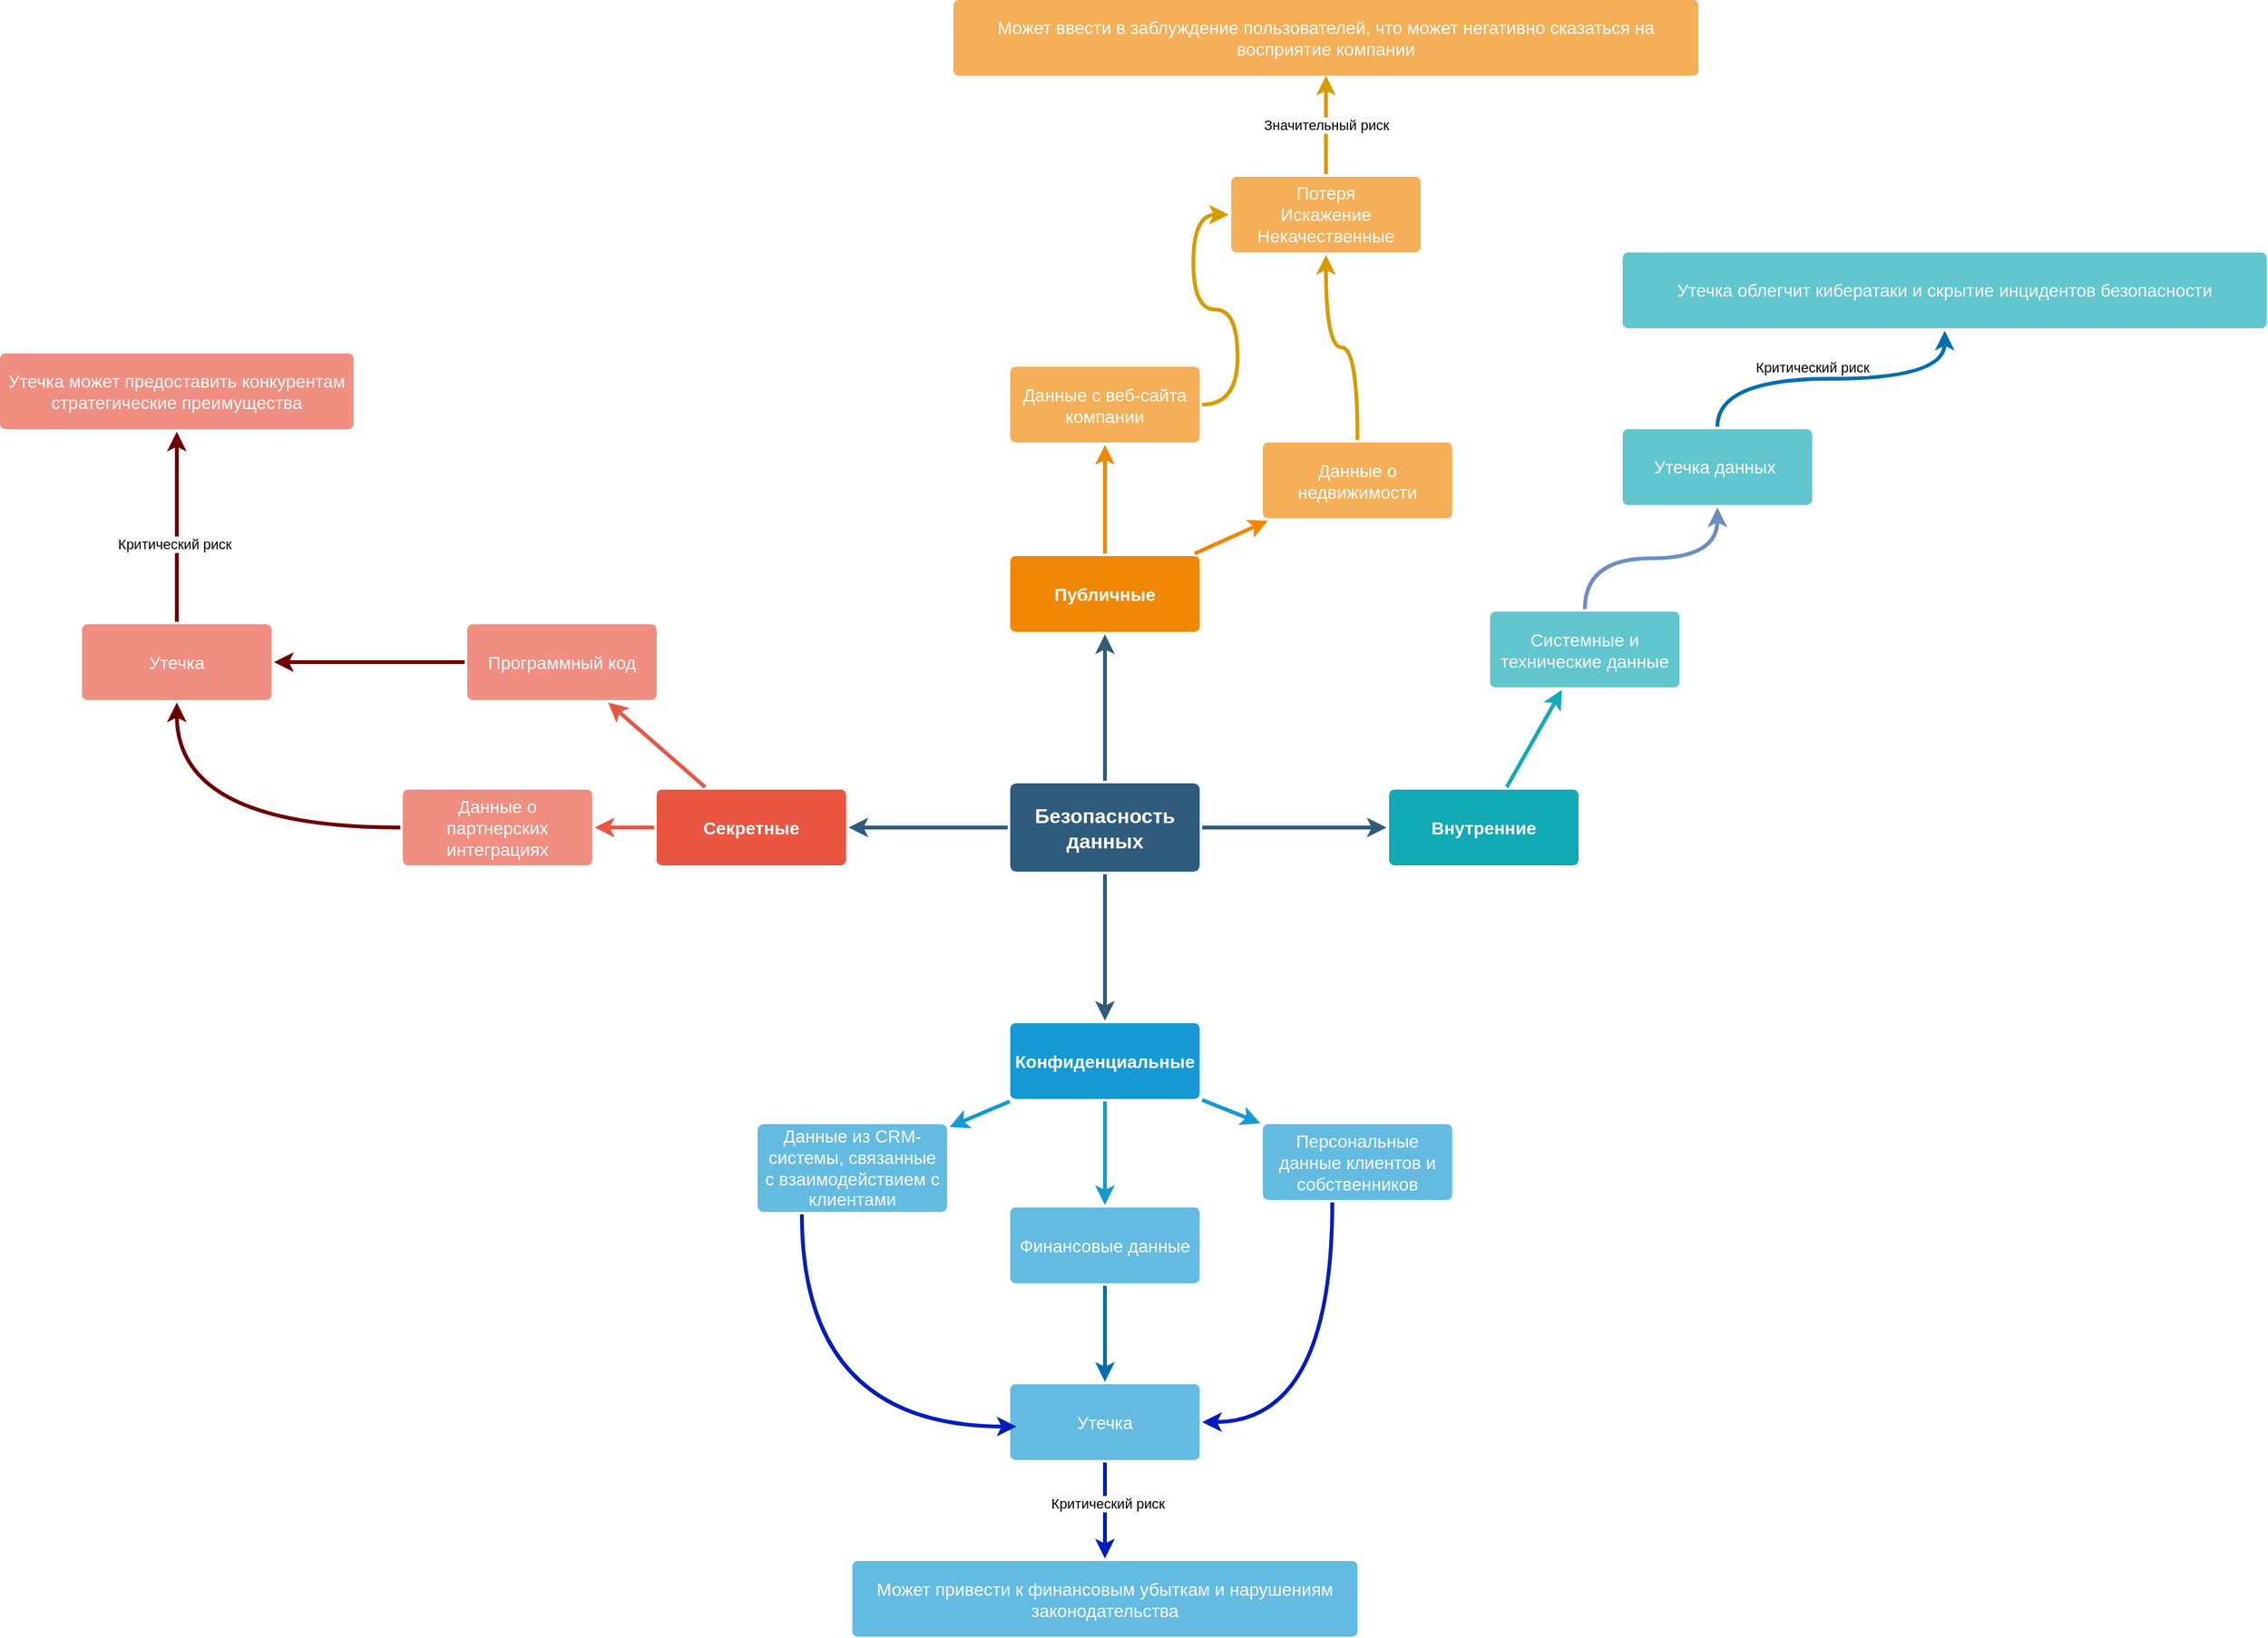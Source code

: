 <mxfile version="25.0.3">
  <diagram id="6a731a19-8d31-9384-78a2-239565b7b9f0" name="Page-1">
    <mxGraphModel dx="4199" dy="2925" grid="1" gridSize="10" guides="1" tooltips="1" connect="1" arrows="1" fold="1" page="1" pageScale="1" pageWidth="1169" pageHeight="827" background="none" math="0" shadow="0">
      <root>
        <mxCell id="0" />
        <mxCell id="1" parent="0" />
        <mxCell id="1745" value="" style="edgeStyle=none;rounded=0;jumpStyle=none;html=1;shadow=0;labelBackgroundColor=none;startArrow=none;startFill=0;endArrow=classic;endFill=1;jettySize=auto;orthogonalLoop=1;strokeColor=#2F5B7C;strokeWidth=3;fontFamily=Helvetica;fontSize=16;fontColor=#23445D;spacing=5;" parent="1" source="1749" target="1764" edge="1">
          <mxGeometry relative="1" as="geometry" />
        </mxCell>
        <mxCell id="1746" value="" style="edgeStyle=none;rounded=0;jumpStyle=none;html=1;shadow=0;labelBackgroundColor=none;startArrow=none;startFill=0;endArrow=classic;endFill=1;jettySize=auto;orthogonalLoop=1;strokeColor=#2F5B7C;strokeWidth=3;fontFamily=Helvetica;fontSize=16;fontColor=#23445D;spacing=5;" parent="1" source="1749" target="1771" edge="1">
          <mxGeometry relative="1" as="geometry" />
        </mxCell>
        <mxCell id="1747" value="" style="edgeStyle=none;rounded=0;jumpStyle=none;html=1;shadow=0;labelBackgroundColor=none;startArrow=none;startFill=0;endArrow=classic;endFill=1;jettySize=auto;orthogonalLoop=1;strokeColor=#2F5B7C;strokeWidth=3;fontFamily=Helvetica;fontSize=16;fontColor=#23445D;spacing=5;" parent="1" source="1749" target="1760" edge="1">
          <mxGeometry relative="1" as="geometry" />
        </mxCell>
        <mxCell id="1748" value="" style="edgeStyle=none;rounded=0;jumpStyle=none;html=1;shadow=0;labelBackgroundColor=none;startArrow=none;startFill=0;endArrow=classic;endFill=1;jettySize=auto;orthogonalLoop=1;strokeColor=#2F5B7C;strokeWidth=3;fontFamily=Helvetica;fontSize=16;fontColor=#23445D;spacing=5;" parent="1" source="1749" target="1753" edge="1">
          <mxGeometry relative="1" as="geometry" />
        </mxCell>
        <mxCell id="1749" value="Безопасность данных" style="rounded=1;whiteSpace=wrap;html=1;shadow=0;labelBackgroundColor=none;strokeColor=none;strokeWidth=3;fillColor=#2F5B7C;fontFamily=Helvetica;fontSize=16;fontColor=#FFFFFF;align=center;fontStyle=1;spacing=5;arcSize=7;perimeterSpacing=2;" parent="1" vertex="1">
          <mxGeometry x="495" y="380.5" width="150" height="70" as="geometry" />
        </mxCell>
        <mxCell id="1750" value="" style="edgeStyle=none;rounded=1;jumpStyle=none;html=1;shadow=0;labelBackgroundColor=none;startArrow=none;startFill=0;jettySize=auto;orthogonalLoop=1;strokeColor=#E85642;strokeWidth=3;fontFamily=Helvetica;fontSize=14;fontColor=#FFFFFF;spacing=5;fontStyle=1;fillColor=#b0e3e6;" parent="1" source="1753" target="1756" edge="1">
          <mxGeometry relative="1" as="geometry" />
        </mxCell>
        <mxCell id="1751" value="" style="edgeStyle=none;rounded=1;jumpStyle=none;html=1;shadow=0;labelBackgroundColor=none;startArrow=none;startFill=0;jettySize=auto;orthogonalLoop=1;strokeColor=#E85642;strokeWidth=3;fontFamily=Helvetica;fontSize=14;fontColor=#FFFFFF;spacing=5;fontStyle=1;fillColor=#b0e3e6;" parent="1" source="1753" target="1755" edge="1">
          <mxGeometry relative="1" as="geometry" />
        </mxCell>
        <mxCell id="1753" value="Секретные" style="rounded=1;whiteSpace=wrap;html=1;shadow=0;labelBackgroundColor=none;strokeColor=none;strokeWidth=3;fillColor=#e85642;fontFamily=Helvetica;fontSize=14;fontColor=#FFFFFF;align=center;spacing=5;fontStyle=1;arcSize=7;perimeterSpacing=2;" parent="1" vertex="1">
          <mxGeometry x="215" y="385.5" width="150" height="60" as="geometry" />
        </mxCell>
        <mxCell id="hIZVMdQM3vnneMsa7SAL-1798" style="edgeStyle=orthogonalEdgeStyle;rounded=0;orthogonalLoop=1;jettySize=auto;html=1;fillColor=#a20025;strokeColor=#6F0000;strokeWidth=3;curved=1;entryX=0.5;entryY=1;entryDx=0;entryDy=0;" edge="1" parent="1" source="1755" target="hIZVMdQM3vnneMsa7SAL-1799">
          <mxGeometry relative="1" as="geometry">
            <mxPoint x="-160" y="330" as="targetPoint" />
          </mxGeometry>
        </mxCell>
        <mxCell id="1755" value="Данные о партнерских интеграциях" style="rounded=1;whiteSpace=wrap;html=1;shadow=0;labelBackgroundColor=none;strokeColor=none;strokeWidth=3;fillColor=#f08e81;fontFamily=Helvetica;fontSize=14;fontColor=#FFFFFF;align=center;spacing=5;fontStyle=0;arcSize=7;perimeterSpacing=2;" parent="1" vertex="1">
          <mxGeometry x="14" y="385.5" width="150" height="60" as="geometry" />
        </mxCell>
        <mxCell id="hIZVMdQM3vnneMsa7SAL-1800" value="" style="edgeStyle=orthogonalEdgeStyle;rounded=0;orthogonalLoop=1;jettySize=auto;html=1;strokeWidth=3;fillColor=#a20025;strokeColor=#6F0000;" edge="1" parent="1" source="1756" target="hIZVMdQM3vnneMsa7SAL-1799">
          <mxGeometry relative="1" as="geometry" />
        </mxCell>
        <mxCell id="1756" value="Программный код" style="rounded=1;whiteSpace=wrap;html=1;shadow=0;labelBackgroundColor=none;strokeColor=none;strokeWidth=3;fillColor=#f08e81;fontFamily=Helvetica;fontSize=14;fontColor=#FFFFFF;align=center;spacing=5;fontStyle=0;arcSize=7;perimeterSpacing=2;" parent="1" vertex="1">
          <mxGeometry x="65" y="254.5" width="150" height="60" as="geometry" />
        </mxCell>
        <mxCell id="1757" value="" style="edgeStyle=none;rounded=0;jumpStyle=none;html=1;shadow=0;labelBackgroundColor=none;startArrow=none;startFill=0;endArrow=classic;endFill=1;jettySize=auto;orthogonalLoop=1;strokeColor=#1699D3;strokeWidth=3;fontFamily=Helvetica;fontSize=14;fontColor=#FFFFFF;spacing=5;" parent="1" source="1760" target="1763" edge="1">
          <mxGeometry relative="1" as="geometry" />
        </mxCell>
        <mxCell id="1758" value="" style="edgeStyle=none;rounded=0;jumpStyle=none;html=1;shadow=0;labelBackgroundColor=none;startArrow=none;startFill=0;endArrow=classic;endFill=1;jettySize=auto;orthogonalLoop=1;strokeColor=#1699D3;strokeWidth=3;fontFamily=Helvetica;fontSize=14;fontColor=#FFFFFF;spacing=5;" parent="1" source="1760" target="1762" edge="1">
          <mxGeometry relative="1" as="geometry" />
        </mxCell>
        <mxCell id="1759" value="" style="edgeStyle=none;rounded=0;jumpStyle=none;html=1;shadow=0;labelBackgroundColor=none;startArrow=none;startFill=0;endArrow=classic;endFill=1;jettySize=auto;orthogonalLoop=1;strokeColor=#1699D3;strokeWidth=3;fontFamily=Helvetica;fontSize=14;fontColor=#FFFFFF;spacing=5;" parent="1" source="1760" target="1761" edge="1">
          <mxGeometry relative="1" as="geometry" />
        </mxCell>
        <mxCell id="1760" value="Конфиденциальные" style="rounded=1;whiteSpace=wrap;html=1;shadow=0;labelBackgroundColor=none;strokeColor=none;strokeWidth=3;fillColor=#1699d3;fontFamily=Helvetica;fontSize=14;fontColor=#FFFFFF;align=center;spacing=5;fontStyle=1;arcSize=7;perimeterSpacing=2;" parent="1" vertex="1">
          <mxGeometry x="495" y="570.5" width="150" height="60" as="geometry" />
        </mxCell>
        <mxCell id="hIZVMdQM3vnneMsa7SAL-1796" style="edgeStyle=orthogonalEdgeStyle;rounded=0;orthogonalLoop=1;jettySize=auto;html=1;entryX=1;entryY=0.5;entryDx=0;entryDy=0;curved=1;strokeWidth=3;fillColor=#0050ef;strokeColor=#001DBC;" edge="1" parent="1" source="1761" target="hIZVMdQM3vnneMsa7SAL-1791">
          <mxGeometry relative="1" as="geometry">
            <Array as="points">
              <mxPoint x="750" y="887" />
            </Array>
          </mxGeometry>
        </mxCell>
        <mxCell id="1761" value="Персональные данные клиентов и собственников" style="rounded=1;whiteSpace=wrap;html=1;shadow=0;labelBackgroundColor=none;strokeColor=none;strokeWidth=3;fillColor=#64bbe2;fontFamily=Helvetica;fontSize=14;fontColor=#FFFFFF;align=center;spacing=5;arcSize=7;perimeterSpacing=2;" parent="1" vertex="1">
          <mxGeometry x="695" y="650.5" width="150" height="60" as="geometry" />
        </mxCell>
        <mxCell id="hIZVMdQM3vnneMsa7SAL-1792" value="" style="edgeStyle=orthogonalEdgeStyle;rounded=0;orthogonalLoop=1;jettySize=auto;html=1;strokeWidth=3;fillColor=#1ba1e2;strokeColor=#006EAF;" edge="1" parent="1" source="1762" target="hIZVMdQM3vnneMsa7SAL-1791">
          <mxGeometry relative="1" as="geometry" />
        </mxCell>
        <mxCell id="1762" value="Финансовые данные" style="rounded=1;whiteSpace=wrap;html=1;shadow=0;labelBackgroundColor=none;strokeColor=none;strokeWidth=3;fillColor=#64bbe2;fontFamily=Helvetica;fontSize=14;fontColor=#FFFFFF;align=center;spacing=5;arcSize=7;perimeterSpacing=2;" parent="1" vertex="1">
          <mxGeometry x="495" y="716.5" width="150" height="60" as="geometry" />
        </mxCell>
        <mxCell id="1763" value="Данные из CRM-системы, связанные с взаимодействием с клиентами" style="rounded=1;whiteSpace=wrap;html=1;shadow=0;labelBackgroundColor=none;strokeColor=none;strokeWidth=3;fillColor=#64bbe2;fontFamily=Helvetica;fontSize=14;fontColor=#FFFFFF;align=center;spacing=5;arcSize=7;perimeterSpacing=2;" parent="1" vertex="1">
          <mxGeometry x="295" y="650.5" width="150" height="69.5" as="geometry" />
        </mxCell>
        <mxCell id="1764" value="Публичные" style="rounded=1;whiteSpace=wrap;html=1;shadow=0;labelBackgroundColor=none;strokeColor=none;strokeWidth=3;fillColor=#F08705;fontFamily=Helvetica;fontSize=14;fontColor=#FFFFFF;align=center;spacing=5;fontStyle=1;arcSize=7;perimeterSpacing=2;" parent="1" vertex="1">
          <mxGeometry x="495" y="200.5" width="150" height="60" as="geometry" />
        </mxCell>
        <mxCell id="hIZVMdQM3vnneMsa7SAL-1783" style="edgeStyle=orthogonalEdgeStyle;rounded=0;orthogonalLoop=1;jettySize=auto;html=1;entryX=0.5;entryY=1;entryDx=0;entryDy=0;fillColor=#ffe6cc;strokeColor=#d79b00;strokeWidth=3;curved=1;" edge="1" parent="1" source="1765" target="hIZVMdQM3vnneMsa7SAL-1781">
          <mxGeometry relative="1" as="geometry" />
        </mxCell>
        <mxCell id="1765" value="Данные о недвижимости" style="rounded=1;whiteSpace=wrap;html=1;shadow=0;labelBackgroundColor=none;strokeColor=none;strokeWidth=3;fillColor=#f5af58;fontFamily=Helvetica;fontSize=14;fontColor=#FFFFFF;align=center;spacing=5;arcSize=7;perimeterSpacing=2;" parent="1" vertex="1">
          <mxGeometry x="695" y="110.5" width="150" height="60" as="geometry" />
        </mxCell>
        <mxCell id="1766" value="" style="edgeStyle=none;rounded=0;jumpStyle=none;html=1;shadow=0;labelBackgroundColor=none;startArrow=none;startFill=0;endArrow=classic;endFill=1;jettySize=auto;orthogonalLoop=1;strokeColor=#F08705;strokeWidth=3;fontFamily=Helvetica;fontSize=14;fontColor=#FFFFFF;spacing=5;" parent="1" source="1764" target="1765" edge="1">
          <mxGeometry relative="1" as="geometry" />
        </mxCell>
        <mxCell id="hIZVMdQM3vnneMsa7SAL-1782" value="" style="edgeStyle=entityRelationEdgeStyle;rounded=0;orthogonalLoop=1;jettySize=auto;html=1;fillColor=#ffe6cc;strokeColor=#d79b00;strokeWidth=3;curved=1;" edge="1" parent="1" source="1767" target="hIZVMdQM3vnneMsa7SAL-1781">
          <mxGeometry relative="1" as="geometry" />
        </mxCell>
        <mxCell id="1767" value="Данные с веб-сайта компании" style="rounded=1;whiteSpace=wrap;html=1;shadow=0;labelBackgroundColor=none;strokeColor=none;strokeWidth=3;fillColor=#f5af58;fontFamily=Helvetica;fontSize=14;fontColor=#FFFFFF;align=center;spacing=5;arcSize=7;perimeterSpacing=2;" parent="1" vertex="1">
          <mxGeometry x="495" y="50.5" width="150" height="60" as="geometry" />
        </mxCell>
        <mxCell id="1768" value="" style="edgeStyle=none;rounded=0;jumpStyle=none;html=1;shadow=0;labelBackgroundColor=none;startArrow=none;startFill=0;endArrow=classic;endFill=1;jettySize=auto;orthogonalLoop=1;strokeColor=#F08705;strokeWidth=3;fontFamily=Helvetica;fontSize=14;fontColor=#FFFFFF;spacing=5;" parent="1" source="1764" target="1767" edge="1">
          <mxGeometry relative="1" as="geometry" />
        </mxCell>
        <mxCell id="1771" value="Внутренние" style="rounded=1;whiteSpace=wrap;html=1;shadow=0;labelBackgroundColor=none;strokeColor=none;strokeWidth=3;fillColor=#12aab5;fontFamily=Helvetica;fontSize=14;fontColor=#FFFFFF;align=center;spacing=5;fontStyle=1;arcSize=7;perimeterSpacing=2;" parent="1" vertex="1">
          <mxGeometry x="795" y="385.5" width="150" height="60" as="geometry" />
        </mxCell>
        <mxCell id="hIZVMdQM3vnneMsa7SAL-1787" value="" style="edgeStyle=orthogonalEdgeStyle;rounded=0;orthogonalLoop=1;jettySize=auto;html=1;fillColor=#dae8fc;strokeColor=#6c8ebf;strokeWidth=3;curved=1;" edge="1" parent="1" source="1778" target="hIZVMdQM3vnneMsa7SAL-1786">
          <mxGeometry relative="1" as="geometry" />
        </mxCell>
        <mxCell id="1778" value="Системные и технические данные" style="rounded=1;whiteSpace=wrap;html=1;shadow=0;labelBackgroundColor=none;strokeColor=none;strokeWidth=3;fillColor=#61c6ce;fontFamily=Helvetica;fontSize=14;fontColor=#FFFFFF;align=center;spacing=5;fontStyle=0;arcSize=7;perimeterSpacing=2;" parent="1" vertex="1">
          <mxGeometry x="875" y="244.5" width="150" height="60" as="geometry" />
        </mxCell>
        <mxCell id="1779" value="" style="edgeStyle=none;rounded=1;jumpStyle=none;html=1;shadow=0;labelBackgroundColor=none;startArrow=none;startFill=0;jettySize=auto;orthogonalLoop=1;strokeColor=#12AAB5;strokeWidth=3;fontFamily=Helvetica;fontSize=14;fontColor=#FFFFFF;spacing=5;fontStyle=1;fillColor=#b0e3e6;" parent="1" source="1771" target="1778" edge="1">
          <mxGeometry relative="1" as="geometry" />
        </mxCell>
        <mxCell id="hIZVMdQM3vnneMsa7SAL-1785" value="Значительный риск" style="edgeStyle=orthogonalEdgeStyle;rounded=0;orthogonalLoop=1;jettySize=auto;html=1;fillColor=#ffe6cc;strokeColor=#d79b00;strokeWidth=3;" edge="1" parent="1" source="hIZVMdQM3vnneMsa7SAL-1781" target="hIZVMdQM3vnneMsa7SAL-1784">
          <mxGeometry relative="1" as="geometry" />
        </mxCell>
        <mxCell id="hIZVMdQM3vnneMsa7SAL-1781" value="Потеря&lt;div&gt;Искажение&lt;/div&gt;&lt;div&gt;Некачественные&lt;/div&gt;" style="rounded=1;whiteSpace=wrap;html=1;shadow=0;labelBackgroundColor=none;strokeColor=none;strokeWidth=3;fillColor=#f5af58;fontFamily=Helvetica;fontSize=14;fontColor=#FFFFFF;align=center;spacing=5;arcSize=7;perimeterSpacing=2;" vertex="1" parent="1">
          <mxGeometry x="670" y="-100" width="150" height="60" as="geometry" />
        </mxCell>
        <mxCell id="hIZVMdQM3vnneMsa7SAL-1784" value="Может ввести в заблуждение пользователей, что может негативно сказаться на восприятие компании" style="whiteSpace=wrap;html=1;fontSize=14;fillColor=#f5af58;strokeColor=none;fontColor=#FFFFFF;rounded=1;shadow=0;labelBackgroundColor=none;strokeWidth=3;spacing=5;arcSize=7;" vertex="1" parent="1">
          <mxGeometry x="450" y="-240" width="590" height="60" as="geometry" />
        </mxCell>
        <mxCell id="hIZVMdQM3vnneMsa7SAL-1789" value="" style="edgeStyle=orthogonalEdgeStyle;rounded=0;orthogonalLoop=1;jettySize=auto;html=1;strokeWidth=3;fillColor=#1ba1e2;strokeColor=#006EAF;curved=1;" edge="1" parent="1" source="hIZVMdQM3vnneMsa7SAL-1786" target="hIZVMdQM3vnneMsa7SAL-1788">
          <mxGeometry relative="1" as="geometry" />
        </mxCell>
        <mxCell id="hIZVMdQM3vnneMsa7SAL-1790" value="Критический риск" style="edgeLabel;html=1;align=center;verticalAlign=middle;resizable=0;points=[];" vertex="1" connectable="0" parent="hIZVMdQM3vnneMsa7SAL-1789">
          <mxGeometry x="-0.164" y="-4" relative="1" as="geometry">
            <mxPoint x="6" y="-13" as="offset" />
          </mxGeometry>
        </mxCell>
        <mxCell id="hIZVMdQM3vnneMsa7SAL-1786" value="Утечка данных&amp;nbsp;" style="rounded=1;whiteSpace=wrap;html=1;shadow=0;labelBackgroundColor=none;strokeColor=none;strokeWidth=3;fillColor=#61c6ce;fontFamily=Helvetica;fontSize=14;fontColor=#FFFFFF;align=center;spacing=5;fontStyle=0;arcSize=7;perimeterSpacing=2;" vertex="1" parent="1">
          <mxGeometry x="980" y="100" width="150" height="60" as="geometry" />
        </mxCell>
        <mxCell id="hIZVMdQM3vnneMsa7SAL-1788" value="Утечка облегчит кибератаки и скрытие инцидентов безопасности" style="rounded=1;whiteSpace=wrap;html=1;shadow=0;labelBackgroundColor=none;strokeColor=none;strokeWidth=3;fillColor=#61c6ce;fontFamily=Helvetica;fontSize=14;fontColor=#FFFFFF;align=center;spacing=5;fontStyle=0;arcSize=7;perimeterSpacing=2;" vertex="1" parent="1">
          <mxGeometry x="980" y="-40" width="510" height="60" as="geometry" />
        </mxCell>
        <mxCell id="hIZVMdQM3vnneMsa7SAL-1794" value="" style="edgeStyle=orthogonalEdgeStyle;rounded=0;orthogonalLoop=1;jettySize=auto;html=1;strokeWidth=3;fillColor=#0050ef;strokeColor=#001DBC;" edge="1" parent="1" source="hIZVMdQM3vnneMsa7SAL-1791" target="hIZVMdQM3vnneMsa7SAL-1793">
          <mxGeometry relative="1" as="geometry" />
        </mxCell>
        <mxCell id="hIZVMdQM3vnneMsa7SAL-1795" value="Критический риск" style="edgeLabel;html=1;align=center;verticalAlign=middle;resizable=0;points=[];" vertex="1" connectable="0" parent="hIZVMdQM3vnneMsa7SAL-1794">
          <mxGeometry x="-0.171" y="2" relative="1" as="geometry">
            <mxPoint y="1" as="offset" />
          </mxGeometry>
        </mxCell>
        <mxCell id="hIZVMdQM3vnneMsa7SAL-1791" value="Утечка" style="rounded=1;whiteSpace=wrap;html=1;shadow=0;labelBackgroundColor=none;strokeColor=none;strokeWidth=3;fillColor=#64bbe2;fontFamily=Helvetica;fontSize=14;fontColor=#FFFFFF;align=center;spacing=5;arcSize=7;perimeterSpacing=2;" vertex="1" parent="1">
          <mxGeometry x="495" y="856.5" width="150" height="60" as="geometry" />
        </mxCell>
        <mxCell id="hIZVMdQM3vnneMsa7SAL-1793" value="Может привести к финансовым убыткам и нарушениям законодательства" style="rounded=1;whiteSpace=wrap;html=1;shadow=0;labelBackgroundColor=none;strokeColor=none;strokeWidth=3;fillColor=#64bbe2;fontFamily=Helvetica;fontSize=14;fontColor=#FFFFFF;align=center;spacing=5;arcSize=7;perimeterSpacing=2;" vertex="1" parent="1">
          <mxGeometry x="370" y="996.5" width="400" height="60" as="geometry" />
        </mxCell>
        <mxCell id="hIZVMdQM3vnneMsa7SAL-1797" style="edgeStyle=orthogonalEdgeStyle;rounded=0;orthogonalLoop=1;jettySize=auto;html=1;entryX=0.045;entryY=0.555;entryDx=0;entryDy=0;entryPerimeter=0;fillColor=#0050ef;strokeColor=#001DBC;strokeWidth=3;curved=1;" edge="1" parent="1" source="1763" target="hIZVMdQM3vnneMsa7SAL-1791">
          <mxGeometry relative="1" as="geometry">
            <Array as="points">
              <mxPoint x="330" y="890" />
            </Array>
          </mxGeometry>
        </mxCell>
        <mxCell id="hIZVMdQM3vnneMsa7SAL-1802" value="" style="edgeStyle=orthogonalEdgeStyle;rounded=0;orthogonalLoop=1;jettySize=auto;html=1;strokeWidth=3;fillColor=#a20025;strokeColor=#6F0000;" edge="1" parent="1" source="hIZVMdQM3vnneMsa7SAL-1799" target="hIZVMdQM3vnneMsa7SAL-1801">
          <mxGeometry relative="1" as="geometry" />
        </mxCell>
        <mxCell id="hIZVMdQM3vnneMsa7SAL-1803" value="Критический риск" style="edgeLabel;html=1;align=center;verticalAlign=middle;resizable=0;points=[];" vertex="1" connectable="0" parent="hIZVMdQM3vnneMsa7SAL-1802">
          <mxGeometry x="-0.196" y="2" relative="1" as="geometry">
            <mxPoint y="-1" as="offset" />
          </mxGeometry>
        </mxCell>
        <mxCell id="hIZVMdQM3vnneMsa7SAL-1799" value="Утечка" style="rounded=1;whiteSpace=wrap;html=1;shadow=0;labelBackgroundColor=none;strokeColor=none;strokeWidth=3;fillColor=#f08e81;fontFamily=Helvetica;fontSize=14;fontColor=#FFFFFF;align=center;spacing=5;fontStyle=0;arcSize=7;perimeterSpacing=2;" vertex="1" parent="1">
          <mxGeometry x="-240" y="254.5" width="150" height="60" as="geometry" />
        </mxCell>
        <mxCell id="hIZVMdQM3vnneMsa7SAL-1801" value="Утечка может предоставить конкурентам стратегические преимущества" style="rounded=1;whiteSpace=wrap;html=1;shadow=0;labelBackgroundColor=none;strokeColor=none;strokeWidth=3;fillColor=#f08e81;fontFamily=Helvetica;fontSize=14;fontColor=#FFFFFF;align=center;spacing=5;fontStyle=0;arcSize=7;perimeterSpacing=2;" vertex="1" parent="1">
          <mxGeometry x="-305" y="40" width="280" height="60" as="geometry" />
        </mxCell>
      </root>
    </mxGraphModel>
  </diagram>
</mxfile>
